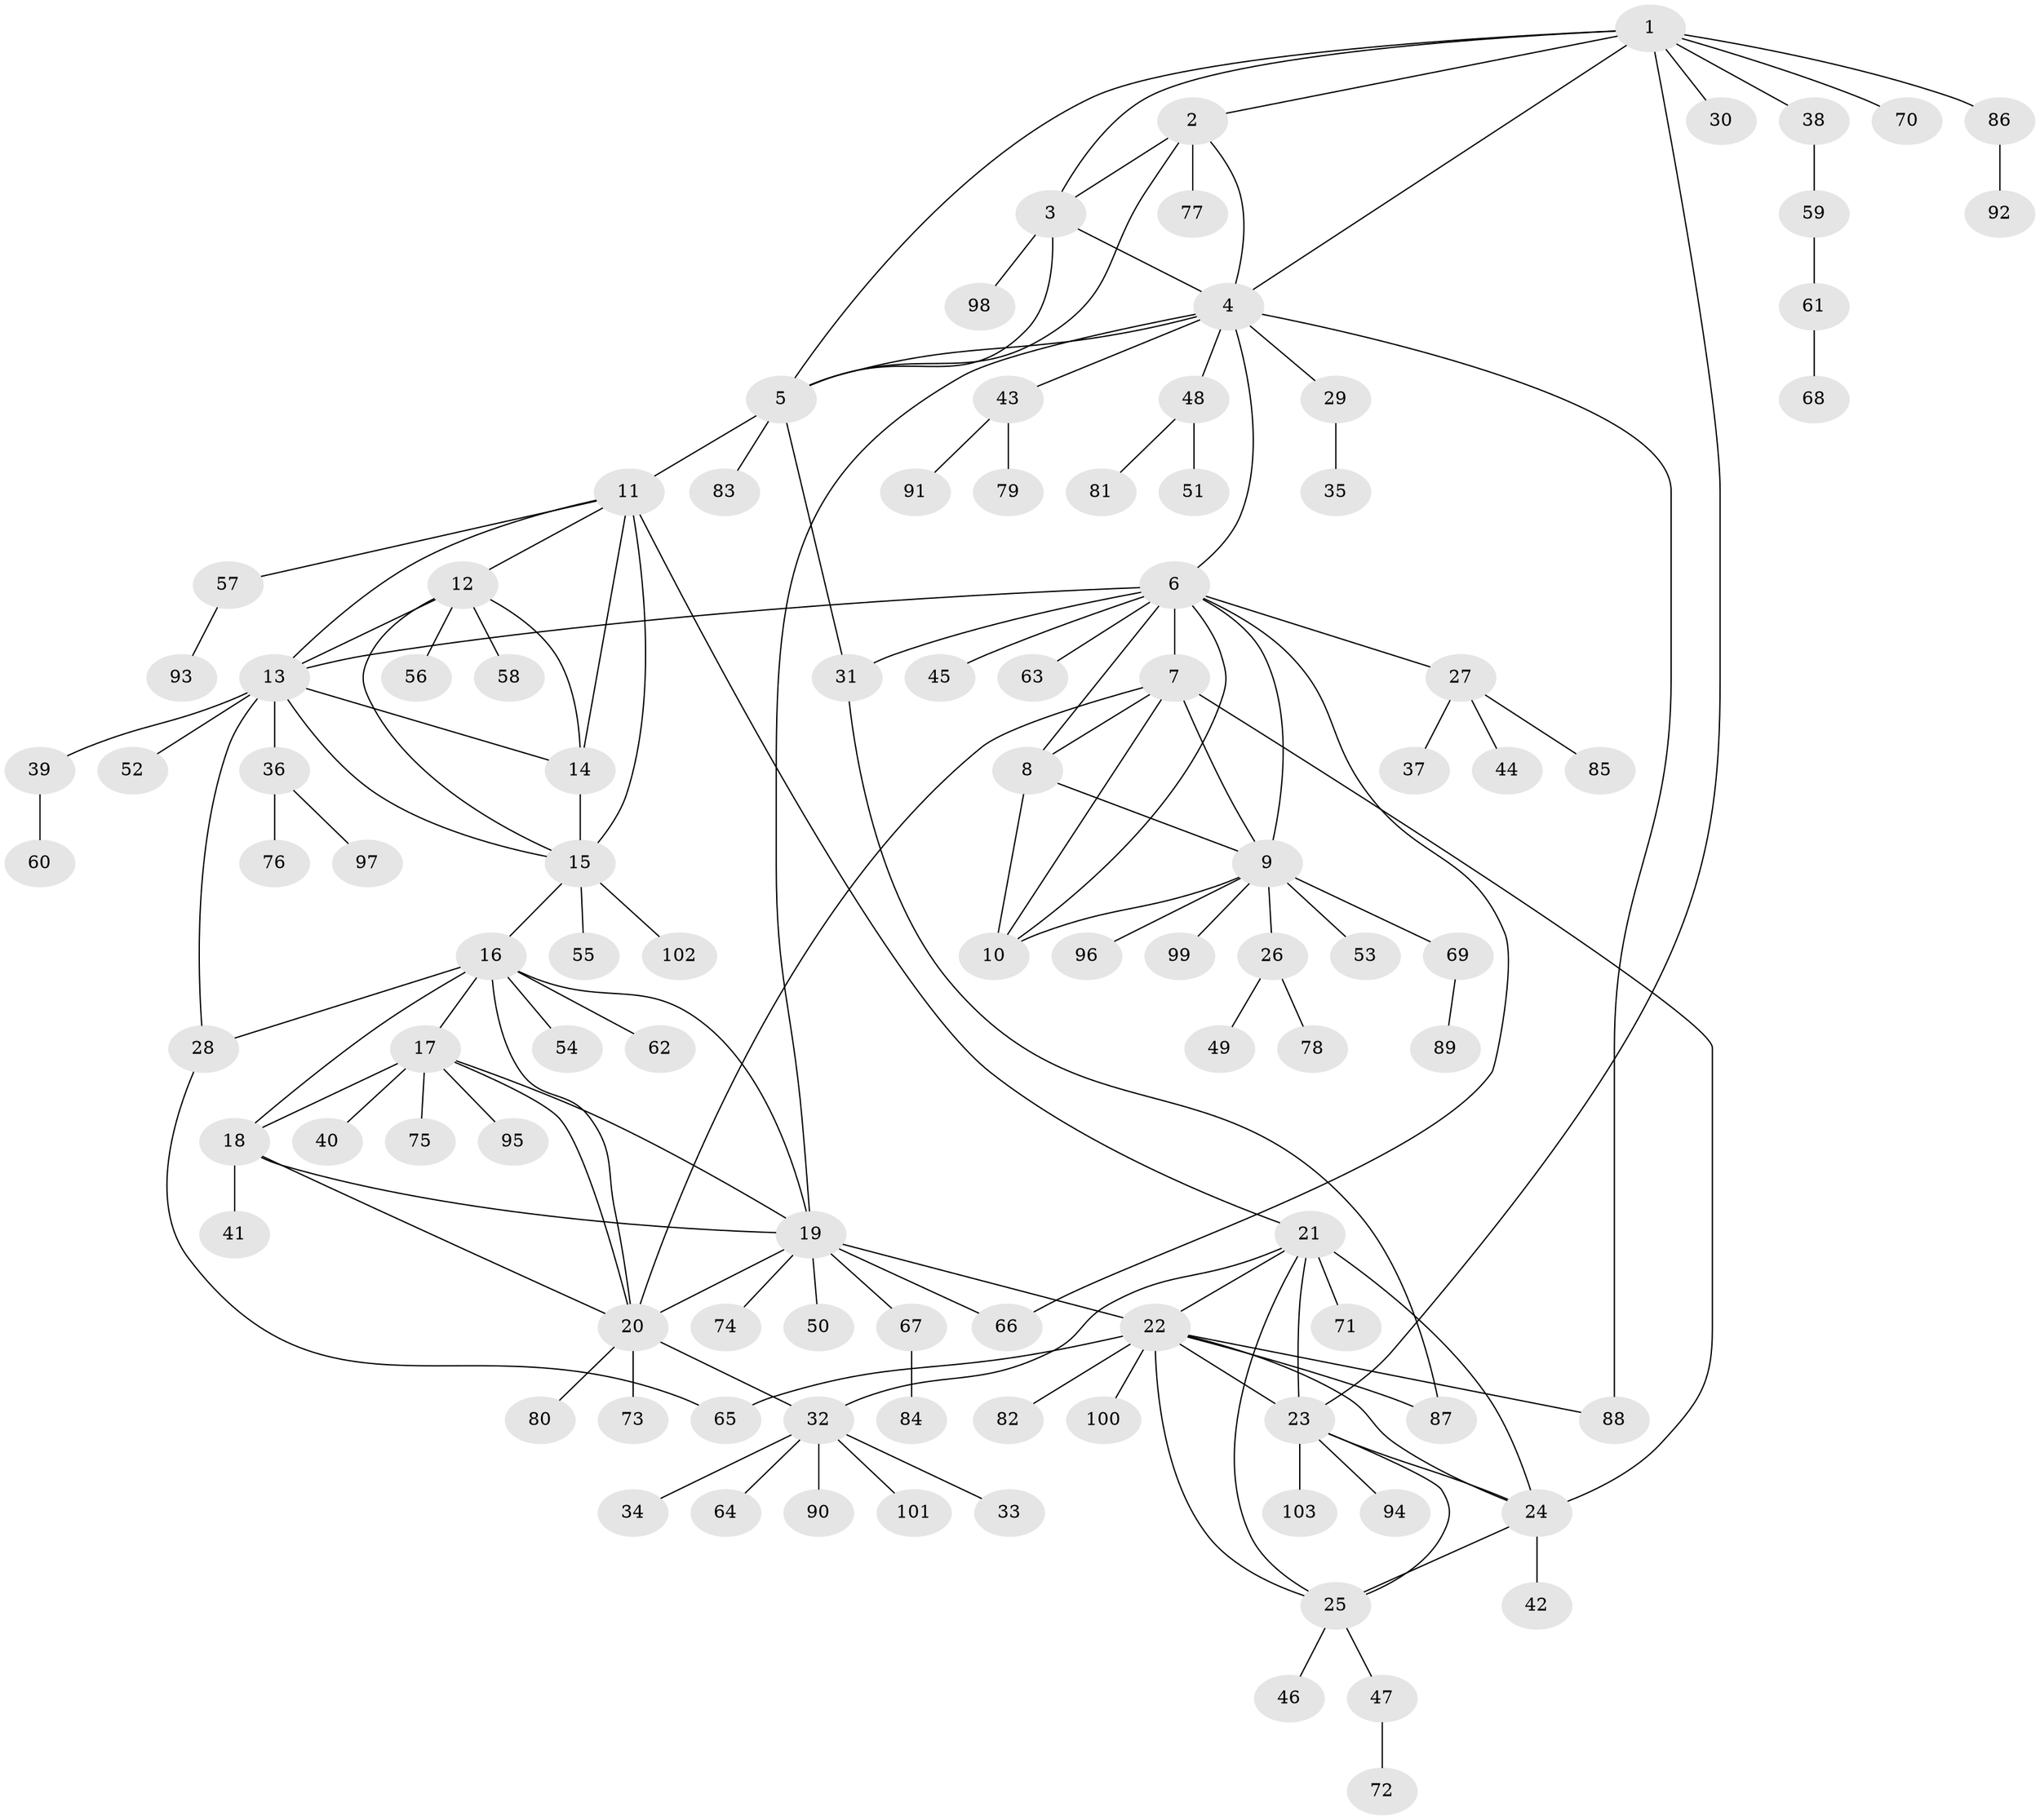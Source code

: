 // Generated by graph-tools (version 1.1) at 2025/11/02/27/25 16:11:35]
// undirected, 103 vertices, 145 edges
graph export_dot {
graph [start="1"]
  node [color=gray90,style=filled];
  1;
  2;
  3;
  4;
  5;
  6;
  7;
  8;
  9;
  10;
  11;
  12;
  13;
  14;
  15;
  16;
  17;
  18;
  19;
  20;
  21;
  22;
  23;
  24;
  25;
  26;
  27;
  28;
  29;
  30;
  31;
  32;
  33;
  34;
  35;
  36;
  37;
  38;
  39;
  40;
  41;
  42;
  43;
  44;
  45;
  46;
  47;
  48;
  49;
  50;
  51;
  52;
  53;
  54;
  55;
  56;
  57;
  58;
  59;
  60;
  61;
  62;
  63;
  64;
  65;
  66;
  67;
  68;
  69;
  70;
  71;
  72;
  73;
  74;
  75;
  76;
  77;
  78;
  79;
  80;
  81;
  82;
  83;
  84;
  85;
  86;
  87;
  88;
  89;
  90;
  91;
  92;
  93;
  94;
  95;
  96;
  97;
  98;
  99;
  100;
  101;
  102;
  103;
  1 -- 2;
  1 -- 3;
  1 -- 4;
  1 -- 5;
  1 -- 23;
  1 -- 30;
  1 -- 38;
  1 -- 70;
  1 -- 86;
  2 -- 3;
  2 -- 4;
  2 -- 5;
  2 -- 77;
  3 -- 4;
  3 -- 5;
  3 -- 98;
  4 -- 5;
  4 -- 6;
  4 -- 19;
  4 -- 29;
  4 -- 43;
  4 -- 48;
  4 -- 88;
  5 -- 11;
  5 -- 31;
  5 -- 83;
  6 -- 7;
  6 -- 8;
  6 -- 9;
  6 -- 10;
  6 -- 13;
  6 -- 27;
  6 -- 31;
  6 -- 45;
  6 -- 63;
  6 -- 66;
  7 -- 8;
  7 -- 9;
  7 -- 10;
  7 -- 20;
  7 -- 24;
  8 -- 9;
  8 -- 10;
  9 -- 10;
  9 -- 26;
  9 -- 53;
  9 -- 69;
  9 -- 96;
  9 -- 99;
  11 -- 12;
  11 -- 13;
  11 -- 14;
  11 -- 15;
  11 -- 21;
  11 -- 57;
  12 -- 13;
  12 -- 14;
  12 -- 15;
  12 -- 56;
  12 -- 58;
  13 -- 14;
  13 -- 15;
  13 -- 28;
  13 -- 36;
  13 -- 39;
  13 -- 52;
  14 -- 15;
  15 -- 16;
  15 -- 55;
  15 -- 102;
  16 -- 17;
  16 -- 18;
  16 -- 19;
  16 -- 20;
  16 -- 28;
  16 -- 54;
  16 -- 62;
  17 -- 18;
  17 -- 19;
  17 -- 20;
  17 -- 40;
  17 -- 75;
  17 -- 95;
  18 -- 19;
  18 -- 20;
  18 -- 41;
  19 -- 20;
  19 -- 22;
  19 -- 50;
  19 -- 66;
  19 -- 67;
  19 -- 74;
  20 -- 32;
  20 -- 73;
  20 -- 80;
  21 -- 22;
  21 -- 23;
  21 -- 24;
  21 -- 25;
  21 -- 32;
  21 -- 71;
  22 -- 23;
  22 -- 24;
  22 -- 25;
  22 -- 65;
  22 -- 82;
  22 -- 87;
  22 -- 88;
  22 -- 100;
  23 -- 24;
  23 -- 25;
  23 -- 94;
  23 -- 103;
  24 -- 25;
  24 -- 42;
  25 -- 46;
  25 -- 47;
  26 -- 49;
  26 -- 78;
  27 -- 37;
  27 -- 44;
  27 -- 85;
  28 -- 65;
  29 -- 35;
  31 -- 87;
  32 -- 33;
  32 -- 34;
  32 -- 64;
  32 -- 90;
  32 -- 101;
  36 -- 76;
  36 -- 97;
  38 -- 59;
  39 -- 60;
  43 -- 79;
  43 -- 91;
  47 -- 72;
  48 -- 51;
  48 -- 81;
  57 -- 93;
  59 -- 61;
  61 -- 68;
  67 -- 84;
  69 -- 89;
  86 -- 92;
}
